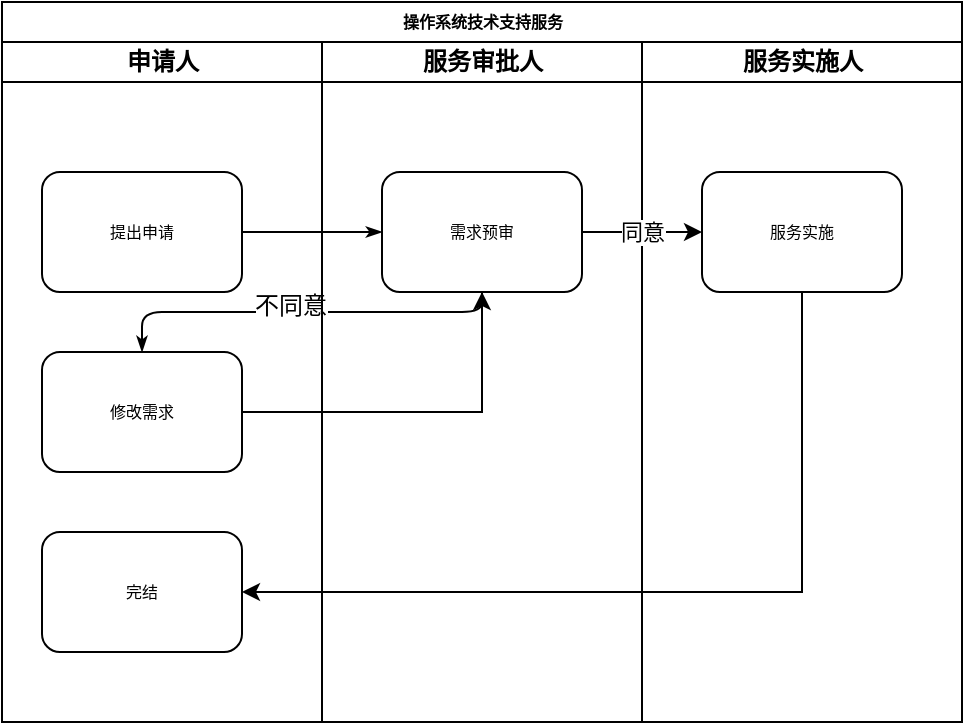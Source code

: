 <mxfile version="10.7.4" type="github"><diagram name="Page-1" id="74e2e168-ea6b-b213-b513-2b3c1d86103e"><mxGraphModel dx="1314" dy="535" grid="1" gridSize="10" guides="1" tooltips="1" connect="1" arrows="1" fold="1" page="1" pageScale="1" pageWidth="1100" pageHeight="850" background="#ffffff" math="0" shadow="0"><root><mxCell id="0"/><mxCell id="1" parent="0"/><mxCell id="77e6c97f196da883-1" value="操作系统技术支持服务" style="swimlane;html=1;childLayout=stackLayout;startSize=20;rounded=0;shadow=0;labelBackgroundColor=none;strokeColor=#000000;strokeWidth=1;fillColor=#ffffff;fontFamily=Verdana;fontSize=8;fontColor=#000000;align=center;" parent="1" vertex="1"><mxGeometry x="300" y="365" width="480" height="360" as="geometry"/></mxCell><mxCell id="77e6c97f196da883-2" value="申请人" style="swimlane;html=1;startSize=20;" parent="77e6c97f196da883-1" vertex="1"><mxGeometry y="20" width="160" height="340" as="geometry"><mxRectangle y="20" width="70" height="730" as="alternateBounds"/></mxGeometry></mxCell><mxCell id="77e6c97f196da883-8" value="提出申请" style="rounded=1;whiteSpace=wrap;html=1;shadow=0;labelBackgroundColor=none;strokeColor=#000000;strokeWidth=1;fillColor=#ffffff;fontFamily=Verdana;fontSize=8;fontColor=#000000;align=center;" parent="77e6c97f196da883-2" vertex="1"><mxGeometry x="20" y="65" width="100" height="60" as="geometry"/></mxCell><mxCell id="77e6c97f196da883-9" value="修改需求" style="rounded=1;whiteSpace=wrap;html=1;shadow=0;labelBackgroundColor=none;strokeColor=#000000;strokeWidth=1;fillColor=#ffffff;fontFamily=Verdana;fontSize=8;fontColor=#000000;align=center;" parent="77e6c97f196da883-2" vertex="1"><mxGeometry x="20" y="155" width="100" height="60" as="geometry"/></mxCell><mxCell id="qCVfIKL9GOGVeqfzh1iP-8" value="完结" style="rounded=1;whiteSpace=wrap;html=1;shadow=0;labelBackgroundColor=none;strokeColor=#000000;strokeWidth=1;fillColor=#ffffff;fontFamily=Verdana;fontSize=8;fontColor=#000000;align=center;" vertex="1" parent="77e6c97f196da883-2"><mxGeometry x="20" y="245" width="100" height="60" as="geometry"/></mxCell><mxCell id="77e6c97f196da883-26" style="edgeStyle=orthogonalEdgeStyle;rounded=1;html=1;labelBackgroundColor=none;startArrow=none;startFill=0;startSize=5;endArrow=classicThin;endFill=1;endSize=5;jettySize=auto;orthogonalLoop=1;strokeColor=#000000;strokeWidth=1;fontFamily=Verdana;fontSize=8;fontColor=#000000;" parent="77e6c97f196da883-1" source="77e6c97f196da883-8" target="77e6c97f196da883-11" edge="1"><mxGeometry relative="1" as="geometry"/></mxCell><mxCell id="77e6c97f196da883-27" style="edgeStyle=orthogonalEdgeStyle;rounded=1;html=1;labelBackgroundColor=none;startArrow=none;startFill=0;startSize=5;endArrow=classicThin;endFill=1;endSize=5;jettySize=auto;orthogonalLoop=1;strokeColor=#000000;strokeWidth=1;fontFamily=Verdana;fontSize=8;fontColor=#000000;" parent="77e6c97f196da883-1" source="77e6c97f196da883-11" target="77e6c97f196da883-9" edge="1"><mxGeometry relative="1" as="geometry"><Array as="points"><mxPoint x="240" y="155"/><mxPoint x="70" y="155"/></Array></mxGeometry></mxCell><mxCell id="qCVfIKL9GOGVeqfzh1iP-1" value="不同意" style="text;html=1;resizable=0;points=[];align=center;verticalAlign=middle;labelBackgroundColor=#ffffff;" vertex="1" connectable="0" parent="77e6c97f196da883-27"><mxGeometry x="0.06" y="-3" relative="1" as="geometry"><mxPoint as="offset"/></mxGeometry></mxCell><mxCell id="77e6c97f196da883-3" value="服务审批人" style="swimlane;html=1;startSize=20;" parent="77e6c97f196da883-1" vertex="1"><mxGeometry x="160" y="20" width="160" height="340" as="geometry"><mxRectangle x="160" y="20" width="90" height="730" as="alternateBounds"/></mxGeometry></mxCell><mxCell id="77e6c97f196da883-11" value="需求预审" style="rounded=1;whiteSpace=wrap;html=1;shadow=0;labelBackgroundColor=none;strokeColor=#000000;strokeWidth=1;fillColor=#ffffff;fontFamily=Verdana;fontSize=8;fontColor=#000000;align=center;" parent="77e6c97f196da883-3" vertex="1"><mxGeometry x="30" y="65" width="100" height="60" as="geometry"/></mxCell><mxCell id="77e6c97f196da883-4" value="服务实施人" style="swimlane;html=1;startSize=20;" parent="77e6c97f196da883-1" vertex="1"><mxGeometry x="320" y="20" width="160" height="340" as="geometry"><mxRectangle x="320" y="20" width="90" height="730" as="alternateBounds"/></mxGeometry></mxCell><mxCell id="qCVfIKL9GOGVeqfzh1iP-2" value="服务实施" style="rounded=1;whiteSpace=wrap;html=1;shadow=0;labelBackgroundColor=none;strokeColor=#000000;strokeWidth=1;fillColor=#ffffff;fontFamily=Verdana;fontSize=8;fontColor=#000000;align=center;" vertex="1" parent="77e6c97f196da883-4"><mxGeometry x="30" y="65" width="100" height="60" as="geometry"/></mxCell><mxCell id="qCVfIKL9GOGVeqfzh1iP-3" value="同意&lt;br&gt;" style="edgeStyle=orthogonalEdgeStyle;rounded=0;orthogonalLoop=1;jettySize=auto;html=1;" edge="1" parent="77e6c97f196da883-1" source="77e6c97f196da883-11" target="qCVfIKL9GOGVeqfzh1iP-2"><mxGeometry relative="1" as="geometry"/></mxCell><mxCell id="qCVfIKL9GOGVeqfzh1iP-6" style="edgeStyle=orthogonalEdgeStyle;rounded=0;orthogonalLoop=1;jettySize=auto;html=1;exitX=1;exitY=0.5;exitDx=0;exitDy=0;entryX=0.5;entryY=1;entryDx=0;entryDy=0;" edge="1" parent="77e6c97f196da883-1" source="77e6c97f196da883-9" target="77e6c97f196da883-11"><mxGeometry relative="1" as="geometry"/></mxCell><mxCell id="qCVfIKL9GOGVeqfzh1iP-9" style="edgeStyle=orthogonalEdgeStyle;rounded=0;orthogonalLoop=1;jettySize=auto;html=1;exitX=0.5;exitY=1;exitDx=0;exitDy=0;entryX=1;entryY=0.5;entryDx=0;entryDy=0;" edge="1" parent="77e6c97f196da883-1" source="qCVfIKL9GOGVeqfzh1iP-2" target="qCVfIKL9GOGVeqfzh1iP-8"><mxGeometry relative="1" as="geometry"/></mxCell></root></mxGraphModel></diagram></mxfile>